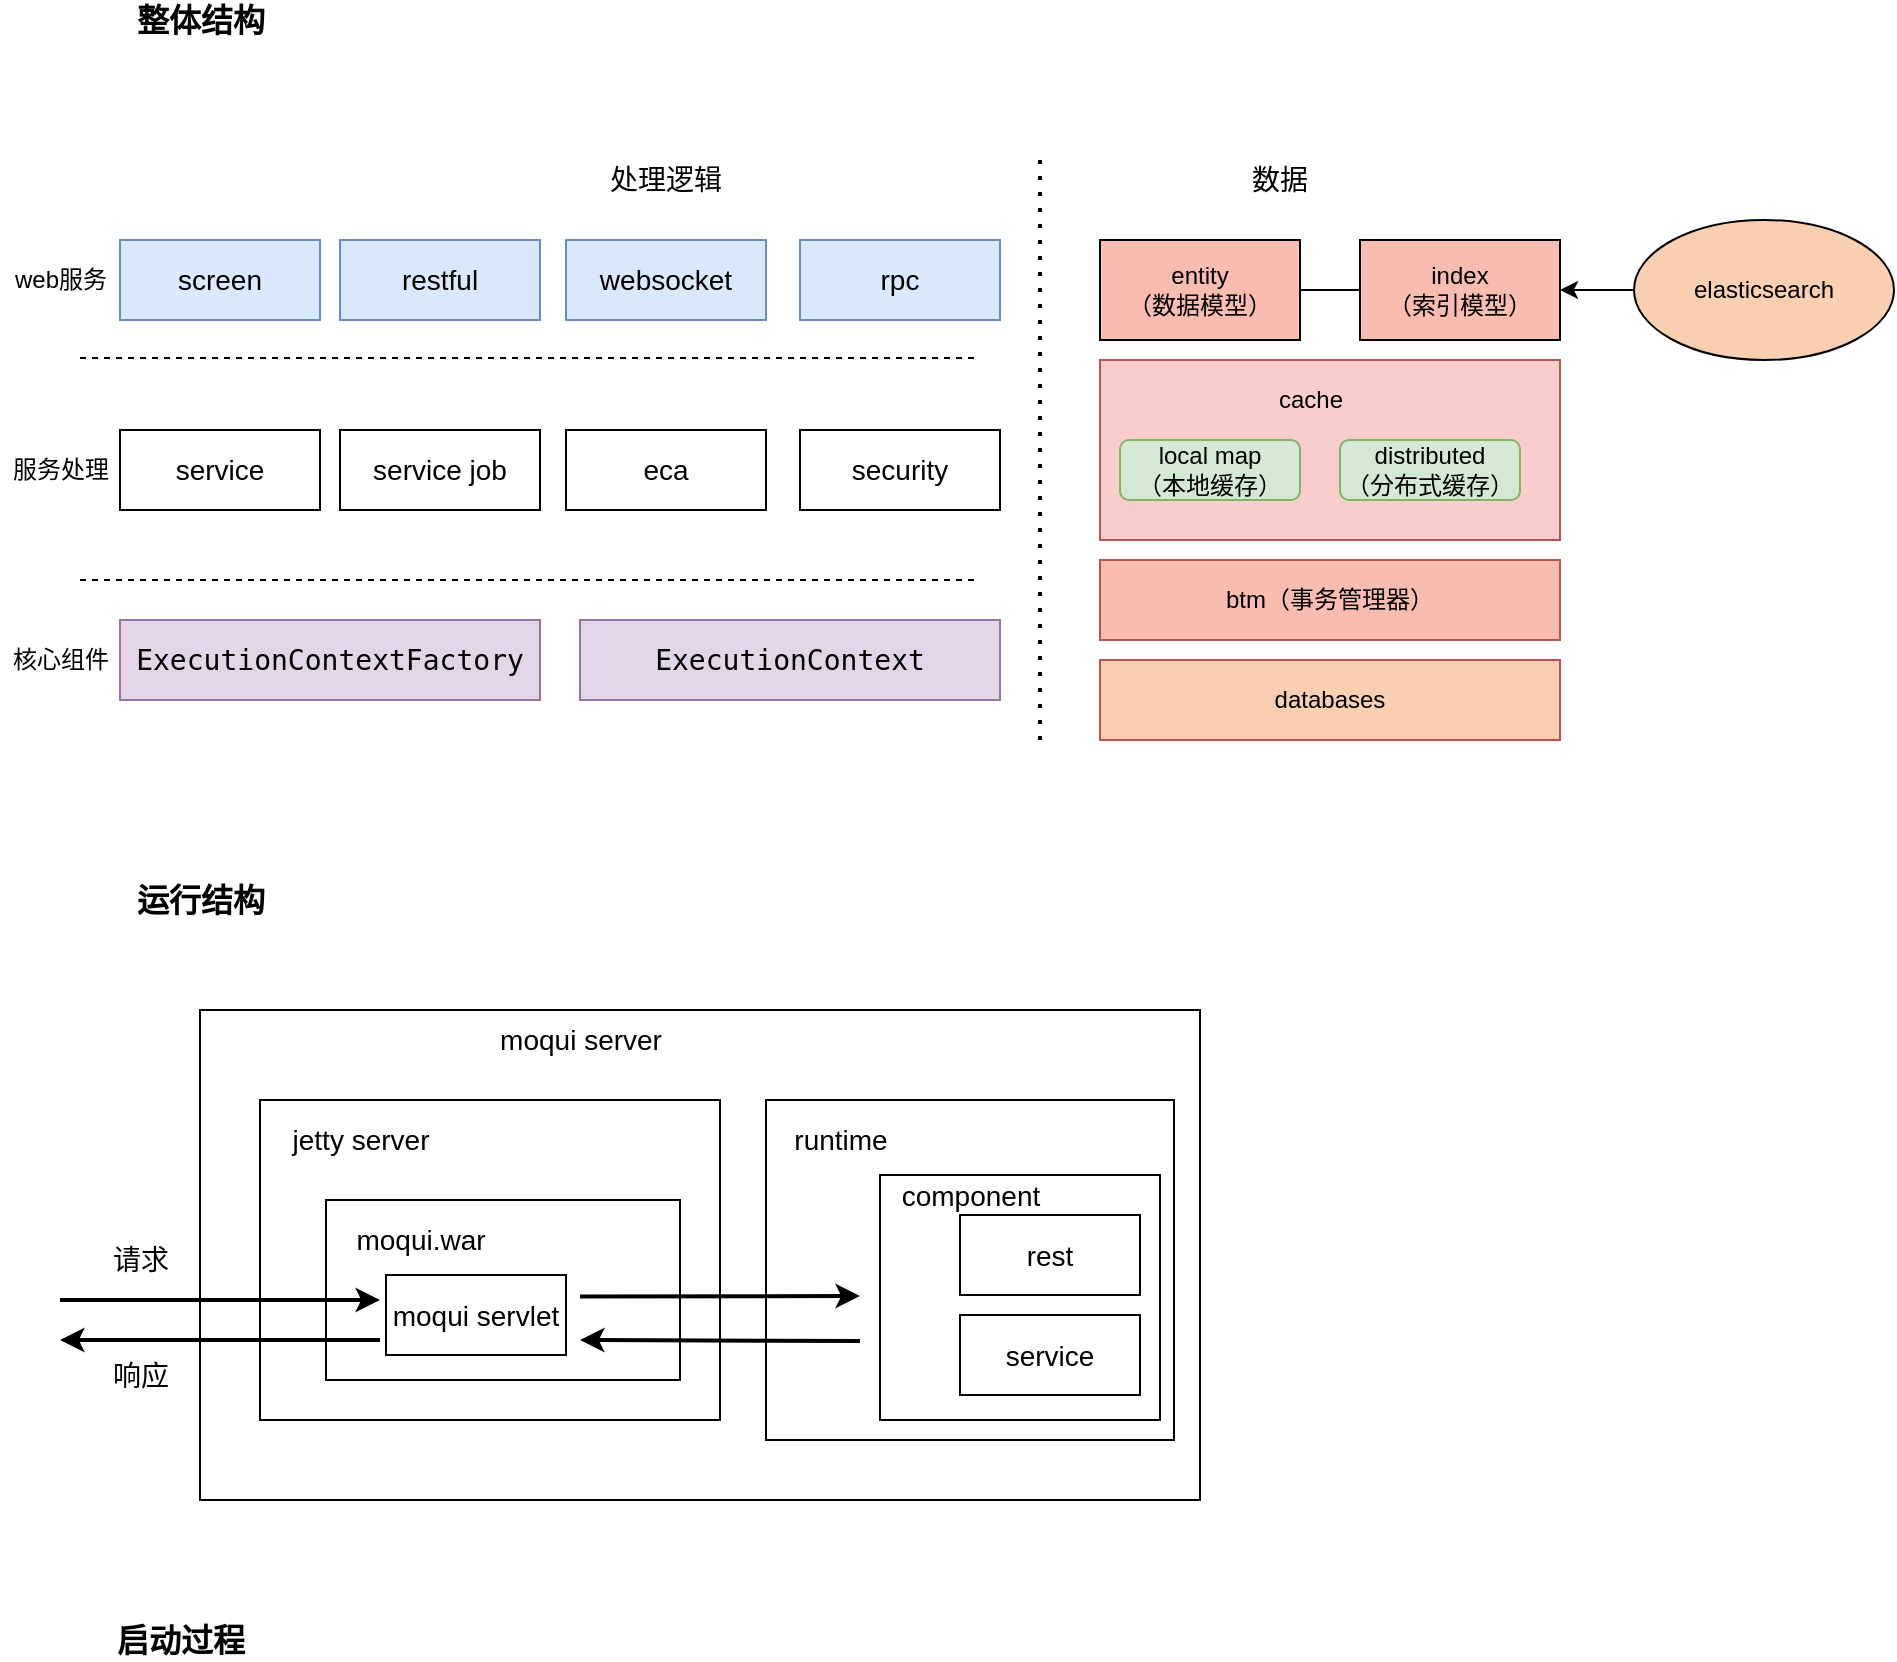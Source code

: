 <mxfile version="14.6.13" type="device"><diagram id="6NdyuEXWVokViN2FbeD9" name="第 1 页"><mxGraphModel dx="1086" dy="798" grid="1" gridSize="10" guides="1" tooltips="1" connect="1" arrows="1" fold="1" page="1" pageScale="1" pageWidth="827" pageHeight="1169" math="0" shadow="0"><root><mxCell id="0"/><mxCell id="1" parent="0"/><mxCell id="pqHsCFzpqtndvTjRQ4Fb-11" value="数据" style="text;html=1;strokeColor=none;fillColor=none;align=center;verticalAlign=middle;whiteSpace=wrap;rounded=0;fontSize=14;fontStyle=0" parent="1" vertex="1"><mxGeometry x="630" y="160" width="40" height="20" as="geometry"/></mxCell><mxCell id="pqHsCFzpqtndvTjRQ4Fb-14" value="" style="endArrow=none;dashed=1;html=1;dashPattern=1 3;strokeWidth=2;" parent="1" edge="1"><mxGeometry width="50" height="50" relative="1" as="geometry"><mxPoint x="530" y="450" as="sourcePoint"/><mxPoint x="530" y="160" as="targetPoint"/></mxGeometry></mxCell><mxCell id="pqHsCFzpqtndvTjRQ4Fb-17" value="entity&lt;br&gt;（数据模型）" style="rounded=0;whiteSpace=wrap;html=1;fillColor=#F8BCB0;" parent="1" vertex="1"><mxGeometry x="560" y="200" width="100" height="50" as="geometry"/></mxCell><mxCell id="pqHsCFzpqtndvTjRQ4Fb-1" value="databases" style="rounded=0;whiteSpace=wrap;html=1;strokeColor=#b85450;fillColor=#F8CFB0;" parent="1" vertex="1"><mxGeometry x="560" y="410" width="230" height="40" as="geometry"/></mxCell><mxCell id="pqHsCFzpqtndvTjRQ4Fb-6" value="btm（事务管理器）" style="rounded=0;whiteSpace=wrap;html=1;strokeColor=#b85450;fillColor=#F8BCB0;" parent="1" vertex="1"><mxGeometry x="560" y="360" width="230" height="40" as="geometry"/></mxCell><mxCell id="pqHsCFzpqtndvTjRQ4Fb-7" value="" style="rounded=0;whiteSpace=wrap;html=1;fillColor=#f8cecc;strokeColor=#b85450;" parent="1" vertex="1"><mxGeometry x="560" y="260" width="230" height="90" as="geometry"/></mxCell><mxCell id="pqHsCFzpqtndvTjRQ4Fb-8" value="cache" style="text;html=1;align=center;verticalAlign=middle;resizable=0;points=[];autosize=1;strokeColor=none;" parent="1" vertex="1"><mxGeometry x="640" y="270" width="50" height="20" as="geometry"/></mxCell><mxCell id="pqHsCFzpqtndvTjRQ4Fb-9" value="local map&lt;br&gt;（本地缓存）" style="rounded=1;whiteSpace=wrap;html=1;fillColor=#d5e8d4;strokeColor=#82b366;" parent="1" vertex="1"><mxGeometry x="570" y="300" width="90" height="30" as="geometry"/></mxCell><mxCell id="pqHsCFzpqtndvTjRQ4Fb-10" value="distributed&lt;br&gt;（分布式缓存）" style="rounded=1;whiteSpace=wrap;html=1;fillColor=#d5e8d4;strokeColor=#82b366;" parent="1" vertex="1"><mxGeometry x="680" y="300" width="90" height="30" as="geometry"/></mxCell><mxCell id="mUZwcZoYM-FL4mCOMQs1-1" style="edgeStyle=orthogonalEdgeStyle;rounded=0;orthogonalLoop=1;jettySize=auto;html=1;exitX=0;exitY=0.5;exitDx=0;exitDy=0;strokeWidth=1;endArrow=none;endFill=0;" parent="1" source="pqHsCFzpqtndvTjRQ4Fb-21" target="pqHsCFzpqtndvTjRQ4Fb-17" edge="1"><mxGeometry x="560" y="200" as="geometry"/></mxCell><mxCell id="pqHsCFzpqtndvTjRQ4Fb-21" value="index&lt;br&gt;（索引模型）" style="rounded=0;whiteSpace=wrap;html=1;fillColor=#F8BCB0;" parent="1" vertex="1"><mxGeometry x="690" y="200" width="100" height="50" as="geometry"/></mxCell><mxCell id="pqHsCFzpqtndvTjRQ4Fb-23" style="edgeStyle=orthogonalEdgeStyle;rounded=0;orthogonalLoop=1;jettySize=auto;html=1;exitX=0;exitY=0.5;exitDx=0;exitDy=0;" parent="1" source="pqHsCFzpqtndvTjRQ4Fb-22" target="pqHsCFzpqtndvTjRQ4Fb-21" edge="1"><mxGeometry x="560" y="200" as="geometry"/></mxCell><mxCell id="pqHsCFzpqtndvTjRQ4Fb-22" value="&lt;span&gt;elasticsearch&lt;/span&gt;" style="ellipse;whiteSpace=wrap;html=1;fillColor=#F8CFB0;" parent="1" vertex="1"><mxGeometry x="827" y="190" width="130" height="70" as="geometry"/></mxCell><mxCell id="mUZwcZoYM-FL4mCOMQs1-2" value="处理逻辑" style="text;html=1;strokeColor=none;fillColor=none;align=center;verticalAlign=middle;whiteSpace=wrap;rounded=0;fontSize=14;fontStyle=0" parent="1" vertex="1"><mxGeometry x="310" y="160" width="66" height="20" as="geometry"/></mxCell><mxCell id="mUZwcZoYM-FL4mCOMQs1-3" value="restful" style="rounded=0;whiteSpace=wrap;html=1;fontSize=14;fillColor=#dae8fc;strokeColor=#6c8ebf;" parent="1" vertex="1"><mxGeometry x="180" y="200" width="100" height="40" as="geometry"/></mxCell><mxCell id="mUZwcZoYM-FL4mCOMQs1-4" value="&lt;span style=&quot;font-size: 12px;&quot;&gt;web服务&lt;/span&gt;" style="text;html=1;align=center;verticalAlign=middle;resizable=0;points=[];autosize=1;strokeColor=none;fillColor=none;fontSize=12;" parent="1" vertex="1"><mxGeometry x="10" y="210" width="60" height="20" as="geometry"/></mxCell><mxCell id="mUZwcZoYM-FL4mCOMQs1-5" value="" style="endArrow=none;dashed=1;html=1;rounded=0;fontSize=12;strokeWidth=1;" parent="1" edge="1"><mxGeometry width="50" height="50" relative="1" as="geometry"><mxPoint x="50" y="259" as="sourcePoint"/><mxPoint x="500" y="259" as="targetPoint"/></mxGeometry></mxCell><mxCell id="mUZwcZoYM-FL4mCOMQs1-6" value="websocket" style="rounded=0;whiteSpace=wrap;html=1;fontSize=14;fillColor=#dae8fc;strokeColor=#6c8ebf;" parent="1" vertex="1"><mxGeometry x="293" y="200" width="100" height="40" as="geometry"/></mxCell><mxCell id="mUZwcZoYM-FL4mCOMQs1-7" value="rpc" style="rounded=0;whiteSpace=wrap;html=1;fontSize=14;fillColor=#dae8fc;strokeColor=#6c8ebf;" parent="1" vertex="1"><mxGeometry x="410" y="200" width="100" height="40" as="geometry"/></mxCell><mxCell id="mUZwcZoYM-FL4mCOMQs1-8" value="服务处理" style="text;html=1;align=center;verticalAlign=middle;resizable=0;points=[];autosize=1;strokeColor=none;fillColor=none;fontSize=12;" parent="1" vertex="1"><mxGeometry x="10" y="305" width="60" height="20" as="geometry"/></mxCell><mxCell id="mUZwcZoYM-FL4mCOMQs1-9" value="核心组件" style="text;html=1;align=center;verticalAlign=middle;resizable=0;points=[];autosize=1;strokeColor=none;fillColor=none;fontSize=12;" parent="1" vertex="1"><mxGeometry x="10" y="400" width="60" height="20" as="geometry"/></mxCell><mxCell id="mUZwcZoYM-FL4mCOMQs1-10" value="" style="endArrow=none;dashed=1;html=1;rounded=0;fontSize=12;strokeWidth=1;" parent="1" edge="1"><mxGeometry width="50" height="50" relative="1" as="geometry"><mxPoint x="50" y="370" as="sourcePoint"/><mxPoint x="500" y="370" as="targetPoint"/></mxGeometry></mxCell><mxCell id="mUZwcZoYM-FL4mCOMQs1-11" value="service" style="rounded=0;whiteSpace=wrap;html=1;fontSize=14;" parent="1" vertex="1"><mxGeometry x="70" y="295" width="100" height="40" as="geometry"/></mxCell><mxCell id="mUZwcZoYM-FL4mCOMQs1-12" value="service job" style="rounded=0;whiteSpace=wrap;html=1;fontSize=14;" parent="1" vertex="1"><mxGeometry x="180" y="295" width="100" height="40" as="geometry"/></mxCell><mxCell id="mUZwcZoYM-FL4mCOMQs1-13" value="eca" style="rounded=0;whiteSpace=wrap;html=1;fontSize=14;" parent="1" vertex="1"><mxGeometry x="293" y="295" width="100" height="40" as="geometry"/></mxCell><mxCell id="mUZwcZoYM-FL4mCOMQs1-14" value="screen" style="rounded=0;whiteSpace=wrap;html=1;fontSize=14;fillColor=#dae8fc;strokeColor=#6c8ebf;" parent="1" vertex="1"><mxGeometry x="70" y="200" width="100" height="40" as="geometry"/></mxCell><mxCell id="mUZwcZoYM-FL4mCOMQs1-15" value="security" style="rounded=0;whiteSpace=wrap;html=1;fontSize=14;" parent="1" vertex="1"><mxGeometry x="410" y="295" width="100" height="40" as="geometry"/></mxCell><mxCell id="mUZwcZoYM-FL4mCOMQs1-16" value="&lt;pre style=&quot;font-family: &amp;quot;jetbrains mono&amp;quot;, monospace; font-size: 10.5pt;&quot;&gt;ExecutionContextFactory&lt;/pre&gt;" style="rounded=0;whiteSpace=wrap;html=1;fontSize=14;fillColor=#e1d5e7;strokeColor=#9673a6;labelBackgroundColor=none;" parent="1" vertex="1"><mxGeometry x="70" y="390" width="210" height="40" as="geometry"/></mxCell><mxCell id="mUZwcZoYM-FL4mCOMQs1-17" value="&lt;pre style=&quot;font-family: &amp;quot;jetbrains mono&amp;quot;, monospace; font-size: 10.5pt;&quot;&gt;ExecutionContext&lt;/pre&gt;" style="rounded=0;whiteSpace=wrap;html=1;fontSize=14;fillColor=#e1d5e7;strokeColor=#9673a6;labelBackgroundColor=none;" parent="1" vertex="1"><mxGeometry x="300" y="390" width="210" height="40" as="geometry"/></mxCell><mxCell id="mUZwcZoYM-FL4mCOMQs1-18" value="整体结构" style="text;html=1;align=center;verticalAlign=middle;resizable=0;points=[];autosize=1;strokeColor=none;fillColor=none;fontSize=16;fontStyle=1" parent="1" vertex="1"><mxGeometry x="70" y="80" width="80" height="20" as="geometry"/></mxCell><mxCell id="mUZwcZoYM-FL4mCOMQs1-19" value="运行结构" style="text;html=1;align=center;verticalAlign=middle;resizable=0;points=[];autosize=1;strokeColor=none;fillColor=none;fontSize=16;fontStyle=1" parent="1" vertex="1"><mxGeometry x="70" y="520" width="80" height="20" as="geometry"/></mxCell><mxCell id="mUZwcZoYM-FL4mCOMQs1-21" value="" style="rounded=0;whiteSpace=wrap;html=1;labelBackgroundColor=none;fontSize=16;" parent="1" vertex="1"><mxGeometry x="110" y="585" width="500" height="245" as="geometry"/></mxCell><mxCell id="mUZwcZoYM-FL4mCOMQs1-22" value="moqui server" style="text;html=1;align=center;verticalAlign=middle;resizable=0;points=[];autosize=1;strokeColor=none;fillColor=none;fontSize=14;" parent="1" vertex="1"><mxGeometry x="250" y="590" width="100" height="20" as="geometry"/></mxCell><mxCell id="mUZwcZoYM-FL4mCOMQs1-25" value="" style="rounded=0;whiteSpace=wrap;html=1;labelBackgroundColor=none;fontSize=14;" parent="1" vertex="1"><mxGeometry x="140" y="630" width="230" height="160" as="geometry"/></mxCell><mxCell id="mUZwcZoYM-FL4mCOMQs1-24" value="&lt;span&gt;jetty server&lt;/span&gt;" style="text;html=1;align=center;verticalAlign=middle;resizable=0;points=[];autosize=1;strokeColor=none;fillColor=none;fontSize=14;" parent="1" vertex="1"><mxGeometry x="150" y="640" width="80" height="20" as="geometry"/></mxCell><mxCell id="mUZwcZoYM-FL4mCOMQs1-26" value="" style="rounded=0;whiteSpace=wrap;html=1;labelBackgroundColor=none;fontSize=14;" parent="1" vertex="1"><mxGeometry x="173" y="680" width="177" height="90" as="geometry"/></mxCell><mxCell id="mUZwcZoYM-FL4mCOMQs1-27" value="moqui.war" style="text;html=1;align=center;verticalAlign=middle;resizable=0;points=[];autosize=1;strokeColor=none;fontSize=14;fillColor=#ffffff;" parent="1" vertex="1"><mxGeometry x="180" y="690" width="80" height="20" as="geometry"/></mxCell><mxCell id="mUZwcZoYM-FL4mCOMQs1-28" value="moqui servlet" style="rounded=0;whiteSpace=wrap;html=1;labelBackgroundColor=none;fontSize=14;" parent="1" vertex="1"><mxGeometry x="203" y="717.5" width="90" height="40" as="geometry"/></mxCell><mxCell id="mUZwcZoYM-FL4mCOMQs1-29" value="" style="endArrow=classic;html=1;rounded=0;fontSize=14;strokeWidth=2;" parent="1" edge="1"><mxGeometry width="50" height="50" relative="1" as="geometry"><mxPoint x="40" y="730" as="sourcePoint"/><mxPoint x="200" y="730" as="targetPoint"/></mxGeometry></mxCell><mxCell id="mUZwcZoYM-FL4mCOMQs1-30" value="请求" style="text;html=1;align=center;verticalAlign=middle;resizable=0;points=[];autosize=1;strokeColor=none;fillColor=none;fontSize=14;" parent="1" vertex="1"><mxGeometry x="60" y="700" width="40" height="20" as="geometry"/></mxCell><mxCell id="mUZwcZoYM-FL4mCOMQs1-31" value="" style="endArrow=classic;html=1;rounded=0;fontSize=14;strokeWidth=2;" parent="1" edge="1"><mxGeometry width="50" height="50" relative="1" as="geometry"><mxPoint x="200" y="750" as="sourcePoint"/><mxPoint x="40" y="750" as="targetPoint"/></mxGeometry></mxCell><mxCell id="mUZwcZoYM-FL4mCOMQs1-32" value="响应" style="text;html=1;align=center;verticalAlign=middle;resizable=0;points=[];autosize=1;strokeColor=none;fillColor=none;fontSize=14;" parent="1" vertex="1"><mxGeometry x="60" y="757.5" width="40" height="20" as="geometry"/></mxCell><mxCell id="mUZwcZoYM-FL4mCOMQs1-33" value="" style="rounded=0;whiteSpace=wrap;html=1;labelBackgroundColor=none;fontSize=14;" parent="1" vertex="1"><mxGeometry x="393" y="630" width="204" height="170" as="geometry"/></mxCell><mxCell id="mUZwcZoYM-FL4mCOMQs1-34" value="runtime" style="text;html=1;align=center;verticalAlign=middle;resizable=0;points=[];autosize=1;strokeColor=none;fillColor=none;fontSize=14;" parent="1" vertex="1"><mxGeometry x="400" y="640" width="60" height="20" as="geometry"/></mxCell><mxCell id="mUZwcZoYM-FL4mCOMQs1-38" value="" style="rounded=0;whiteSpace=wrap;html=1;labelBackgroundColor=none;fontSize=14;" parent="1" vertex="1"><mxGeometry x="450" y="667.5" width="140" height="122.5" as="geometry"/></mxCell><mxCell id="mUZwcZoYM-FL4mCOMQs1-35" value="rest" style="rounded=0;whiteSpace=wrap;html=1;labelBackgroundColor=none;fontSize=14;" parent="1" vertex="1"><mxGeometry x="490" y="687.5" width="90" height="40" as="geometry"/></mxCell><mxCell id="mUZwcZoYM-FL4mCOMQs1-36" value="service" style="rounded=0;whiteSpace=wrap;html=1;labelBackgroundColor=none;fontSize=14;" parent="1" vertex="1"><mxGeometry x="490" y="737.5" width="90" height="40" as="geometry"/></mxCell><mxCell id="mUZwcZoYM-FL4mCOMQs1-39" value="component" style="text;html=1;align=center;verticalAlign=middle;resizable=0;points=[];autosize=1;strokeColor=none;fillColor=none;fontSize=14;" parent="1" vertex="1"><mxGeometry x="455" y="667.5" width="80" height="20" as="geometry"/></mxCell><mxCell id="mUZwcZoYM-FL4mCOMQs1-40" value="" style="endArrow=classic;html=1;rounded=0;fontSize=14;strokeWidth=2;" parent="1" edge="1"><mxGeometry width="50" height="50" relative="1" as="geometry"><mxPoint x="300" y="728.25" as="sourcePoint"/><mxPoint x="440" y="728" as="targetPoint"/></mxGeometry></mxCell><mxCell id="mUZwcZoYM-FL4mCOMQs1-41" value="" style="endArrow=classic;html=1;rounded=0;fontSize=14;strokeWidth=2;" parent="1" edge="1"><mxGeometry width="50" height="50" relative="1" as="geometry"><mxPoint x="440" y="750.5" as="sourcePoint"/><mxPoint x="300" y="750" as="targetPoint"/></mxGeometry></mxCell><mxCell id="2L1O7DOyDIc5SUEZIO7v-1" value="启动过程" style="text;html=1;align=center;verticalAlign=middle;resizable=0;points=[];autosize=1;strokeColor=none;fillColor=none;fontSize=16;fontStyle=1" parent="1" vertex="1"><mxGeometry x="60" y="890" width="80" height="20" as="geometry"/></mxCell></root></mxGraphModel></diagram></mxfile>